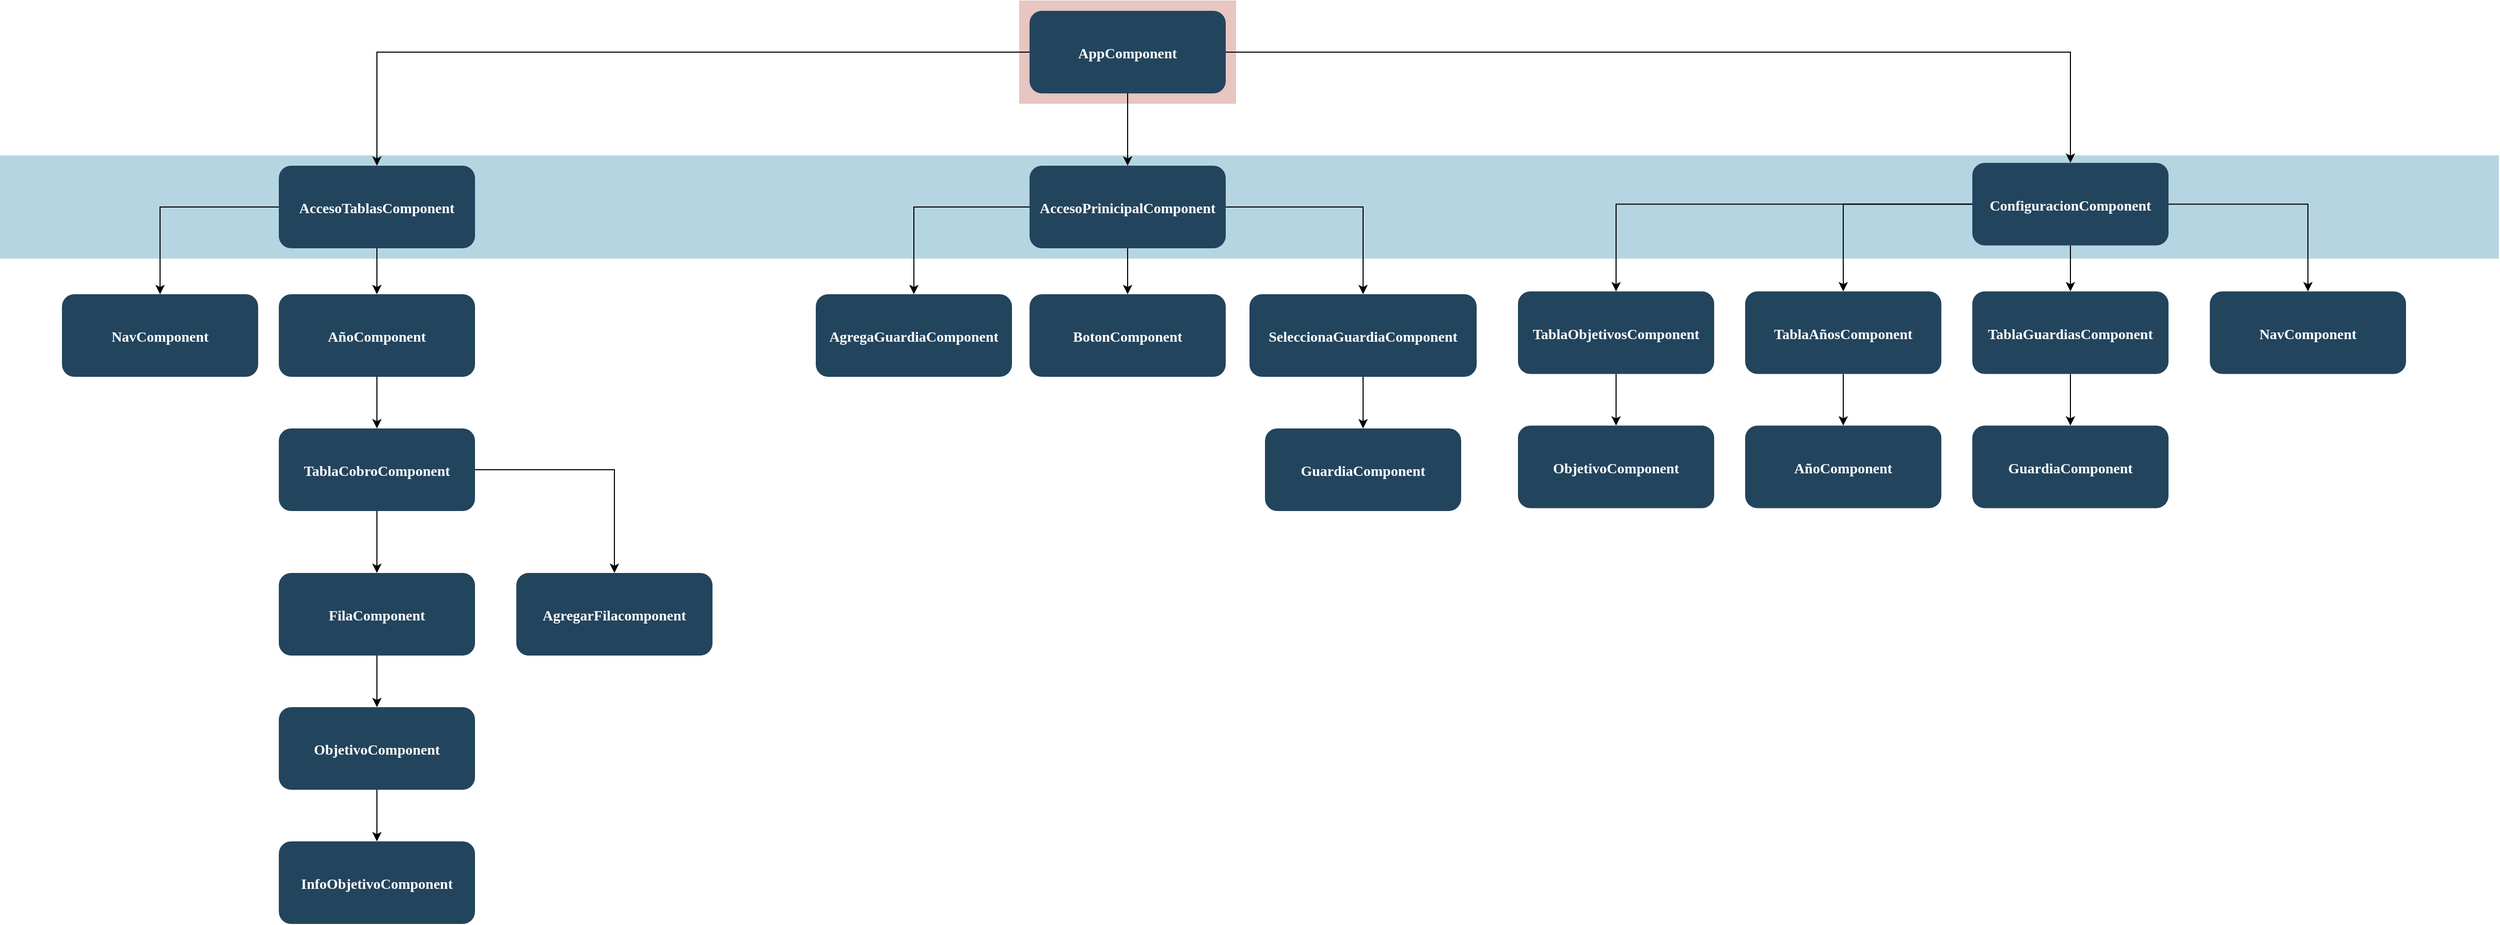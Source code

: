 <mxfile version="20.3.0" type="device"><diagram name="Page-1" id="2c0d36ab-eaac-3732-788b-9136903baeff"><mxGraphModel dx="2621.5" dy="553" grid="1" gridSize="10" guides="1" tooltips="1" connect="1" arrows="1" fold="1" page="1" pageScale="1.5" pageWidth="1169" pageHeight="827" background="none" math="0" shadow="0"><root><mxCell id="0"/><mxCell id="1" parent="0"/><mxCell id="123" value="" style="fillColor=#AE4132;strokeColor=none;opacity=30;" parent="1" vertex="1"><mxGeometry x="747" y="175.5" width="210" height="100.0" as="geometry"/></mxCell><mxCell id="122" value="" style="fillColor=#10739E;strokeColor=none;opacity=30;" parent="1" vertex="1"><mxGeometry x="-240" y="325.5" width="2420" height="100" as="geometry"/></mxCell><mxCell id="fIfv4Lzank7sT8iMq0zZ-125" style="edgeStyle=orthogonalEdgeStyle;rounded=0;orthogonalLoop=1;jettySize=auto;html=1;exitX=0.5;exitY=1;exitDx=0;exitDy=0;" parent="1" source="2" target="fIfv4Lzank7sT8iMq0zZ-124" edge="1"><mxGeometry relative="1" as="geometry"/></mxCell><mxCell id="fIfv4Lzank7sT8iMq0zZ-136" style="edgeStyle=orthogonalEdgeStyle;rounded=0;orthogonalLoop=1;jettySize=auto;html=1;exitX=0;exitY=0.5;exitDx=0;exitDy=0;entryX=0.5;entryY=0;entryDx=0;entryDy=0;" parent="1" source="2" target="fIfv4Lzank7sT8iMq0zZ-135" edge="1"><mxGeometry relative="1" as="geometry"/></mxCell><mxCell id="fIfv4Lzank7sT8iMq0zZ-146" style="edgeStyle=orthogonalEdgeStyle;rounded=0;orthogonalLoop=1;jettySize=auto;html=1;exitX=1;exitY=0.5;exitDx=0;exitDy=0;entryX=0.5;entryY=0;entryDx=0;entryDy=0;" parent="1" source="2" target="fIfv4Lzank7sT8iMq0zZ-145" edge="1"><mxGeometry relative="1" as="geometry"/></mxCell><mxCell id="2" value="AppComponent" style="rounded=1;fillColor=#23445D;gradientColor=none;strokeColor=none;fontColor=#FFFFFF;fontStyle=1;fontFamily=Tahoma;fontSize=14" parent="1" vertex="1"><mxGeometry x="757" y="185.5" width="190" height="80" as="geometry"/></mxCell><mxCell id="fIfv4Lzank7sT8iMq0zZ-127" style="edgeStyle=orthogonalEdgeStyle;rounded=0;orthogonalLoop=1;jettySize=auto;html=1;exitX=0.5;exitY=1;exitDx=0;exitDy=0;entryX=0.5;entryY=0;entryDx=0;entryDy=0;" parent="1" source="fIfv4Lzank7sT8iMq0zZ-124" target="fIfv4Lzank7sT8iMq0zZ-126" edge="1"><mxGeometry relative="1" as="geometry"/></mxCell><mxCell id="fIfv4Lzank7sT8iMq0zZ-129" style="edgeStyle=orthogonalEdgeStyle;rounded=0;orthogonalLoop=1;jettySize=auto;html=1;exitX=0;exitY=0.5;exitDx=0;exitDy=0;" parent="1" source="fIfv4Lzank7sT8iMq0zZ-124" target="fIfv4Lzank7sT8iMq0zZ-128" edge="1"><mxGeometry relative="1" as="geometry"/></mxCell><mxCell id="fIfv4Lzank7sT8iMq0zZ-131" style="edgeStyle=orthogonalEdgeStyle;rounded=0;orthogonalLoop=1;jettySize=auto;html=1;exitX=1;exitY=0.5;exitDx=0;exitDy=0;" parent="1" source="fIfv4Lzank7sT8iMq0zZ-124" target="fIfv4Lzank7sT8iMq0zZ-130" edge="1"><mxGeometry relative="1" as="geometry"/></mxCell><mxCell id="fIfv4Lzank7sT8iMq0zZ-124" value="AccesoPrinicipalComponent" style="rounded=1;fillColor=#23445D;gradientColor=none;strokeColor=none;fontColor=#FFFFFF;fontStyle=1;fontFamily=Tahoma;fontSize=14" parent="1" vertex="1"><mxGeometry x="757" y="335.5" width="190" height="80" as="geometry"/></mxCell><mxCell id="fIfv4Lzank7sT8iMq0zZ-126" value="BotonComponent" style="rounded=1;fillColor=#23445D;gradientColor=none;strokeColor=none;fontColor=#FFFFFF;fontStyle=1;fontFamily=Tahoma;fontSize=14" parent="1" vertex="1"><mxGeometry x="757" y="460" width="190" height="80" as="geometry"/></mxCell><mxCell id="fIfv4Lzank7sT8iMq0zZ-128" value="AgregaGuardiaComponent" style="rounded=1;fillColor=#23445D;gradientColor=none;strokeColor=none;fontColor=#FFFFFF;fontStyle=1;fontFamily=Tahoma;fontSize=14" parent="1" vertex="1"><mxGeometry x="550" y="460" width="190" height="80" as="geometry"/></mxCell><mxCell id="fIfv4Lzank7sT8iMq0zZ-133" style="edgeStyle=orthogonalEdgeStyle;rounded=0;orthogonalLoop=1;jettySize=auto;html=1;exitX=0.5;exitY=1;exitDx=0;exitDy=0;entryX=0.5;entryY=0;entryDx=0;entryDy=0;" parent="1" source="fIfv4Lzank7sT8iMq0zZ-130" target="fIfv4Lzank7sT8iMq0zZ-132" edge="1"><mxGeometry relative="1" as="geometry"/></mxCell><mxCell id="fIfv4Lzank7sT8iMq0zZ-130" value="SeleccionaGuardiaComponent" style="rounded=1;fillColor=#23445D;gradientColor=none;strokeColor=none;fontColor=#FFFFFF;fontStyle=1;fontFamily=Tahoma;fontSize=14" parent="1" vertex="1"><mxGeometry x="970" y="460" width="220" height="80" as="geometry"/></mxCell><mxCell id="fIfv4Lzank7sT8iMq0zZ-132" value="GuardiaComponent" style="rounded=1;fillColor=#23445D;gradientColor=none;strokeColor=none;fontColor=#FFFFFF;fontStyle=1;fontFamily=Tahoma;fontSize=14" parent="1" vertex="1"><mxGeometry x="985" y="590" width="190" height="80" as="geometry"/></mxCell><mxCell id="fIfv4Lzank7sT8iMq0zZ-143" style="edgeStyle=orthogonalEdgeStyle;rounded=0;orthogonalLoop=1;jettySize=auto;html=1;exitX=0.5;exitY=1;exitDx=0;exitDy=0;" parent="1" source="fIfv4Lzank7sT8iMq0zZ-135" target="fIfv4Lzank7sT8iMq0zZ-137" edge="1"><mxGeometry relative="1" as="geometry"/></mxCell><mxCell id="fIfv4Lzank7sT8iMq0zZ-144" style="edgeStyle=orthogonalEdgeStyle;rounded=0;orthogonalLoop=1;jettySize=auto;html=1;exitX=0;exitY=0.5;exitDx=0;exitDy=0;entryX=0.5;entryY=0;entryDx=0;entryDy=0;" parent="1" source="fIfv4Lzank7sT8iMq0zZ-135" target="fIfv4Lzank7sT8iMq0zZ-141" edge="1"><mxGeometry relative="1" as="geometry"/></mxCell><mxCell id="fIfv4Lzank7sT8iMq0zZ-135" value="AccesoTablasComponent" style="rounded=1;fillColor=#23445D;gradientColor=none;strokeColor=none;fontColor=#FFFFFF;fontStyle=1;fontFamily=Tahoma;fontSize=14" parent="1" vertex="1"><mxGeometry x="30" y="335.5" width="190" height="80" as="geometry"/></mxCell><mxCell id="fIfv4Lzank7sT8iMq0zZ-140" style="edgeStyle=orthogonalEdgeStyle;rounded=0;orthogonalLoop=1;jettySize=auto;html=1;exitX=0.5;exitY=1;exitDx=0;exitDy=0;entryX=0.5;entryY=0;entryDx=0;entryDy=0;" parent="1" source="fIfv4Lzank7sT8iMq0zZ-137" target="fIfv4Lzank7sT8iMq0zZ-139" edge="1"><mxGeometry relative="1" as="geometry"/></mxCell><mxCell id="fIfv4Lzank7sT8iMq0zZ-137" value="AñoComponent" style="rounded=1;fillColor=#23445D;gradientColor=none;strokeColor=none;fontColor=#FFFFFF;fontStyle=1;fontFamily=Tahoma;fontSize=14" parent="1" vertex="1"><mxGeometry x="30" y="460" width="190" height="80" as="geometry"/></mxCell><mxCell id="O3dGDKjeQ7eMTsrA9Bj2-124" style="edgeStyle=orthogonalEdgeStyle;rounded=0;orthogonalLoop=1;jettySize=auto;html=1;exitX=0.5;exitY=1;exitDx=0;exitDy=0;entryX=0.5;entryY=0;entryDx=0;entryDy=0;" parent="1" source="fIfv4Lzank7sT8iMq0zZ-139" target="O3dGDKjeQ7eMTsrA9Bj2-123" edge="1"><mxGeometry relative="1" as="geometry"/></mxCell><mxCell id="tGO09U8sDz_u-8F6aBhi-124" style="edgeStyle=orthogonalEdgeStyle;rounded=0;orthogonalLoop=1;jettySize=auto;html=1;exitX=1;exitY=0.5;exitDx=0;exitDy=0;entryX=0.5;entryY=0;entryDx=0;entryDy=0;" parent="1" source="fIfv4Lzank7sT8iMq0zZ-139" target="tGO09U8sDz_u-8F6aBhi-123" edge="1"><mxGeometry relative="1" as="geometry"/></mxCell><mxCell id="fIfv4Lzank7sT8iMq0zZ-139" value="TablaCobroComponent" style="rounded=1;fillColor=#23445D;gradientColor=none;strokeColor=none;fontColor=#FFFFFF;fontStyle=1;fontFamily=Tahoma;fontSize=14" parent="1" vertex="1"><mxGeometry x="30" y="590" width="190" height="80" as="geometry"/></mxCell><mxCell id="fIfv4Lzank7sT8iMq0zZ-141" value="NavComponent" style="rounded=1;fillColor=#23445D;gradientColor=none;strokeColor=none;fontColor=#FFFFFF;fontStyle=1;fontFamily=Tahoma;fontSize=14" parent="1" vertex="1"><mxGeometry x="-180" y="460" width="190" height="80" as="geometry"/></mxCell><mxCell id="fIfv4Lzank7sT8iMq0zZ-148" style="edgeStyle=orthogonalEdgeStyle;rounded=0;orthogonalLoop=1;jettySize=auto;html=1;exitX=1;exitY=0.5;exitDx=0;exitDy=0;entryX=0.5;entryY=0;entryDx=0;entryDy=0;" parent="1" source="fIfv4Lzank7sT8iMq0zZ-145" target="fIfv4Lzank7sT8iMq0zZ-147" edge="1"><mxGeometry relative="1" as="geometry"/></mxCell><mxCell id="fIfv4Lzank7sT8iMq0zZ-150" style="edgeStyle=orthogonalEdgeStyle;rounded=0;orthogonalLoop=1;jettySize=auto;html=1;exitX=0.5;exitY=1;exitDx=0;exitDy=0;entryX=0.5;entryY=0;entryDx=0;entryDy=0;" parent="1" source="fIfv4Lzank7sT8iMq0zZ-145" target="fIfv4Lzank7sT8iMq0zZ-149" edge="1"><mxGeometry relative="1" as="geometry"/></mxCell><mxCell id="fIfv4Lzank7sT8iMq0zZ-155" style="edgeStyle=orthogonalEdgeStyle;rounded=0;orthogonalLoop=1;jettySize=auto;html=1;exitX=0;exitY=0.5;exitDx=0;exitDy=0;entryX=0.5;entryY=0;entryDx=0;entryDy=0;" parent="1" source="fIfv4Lzank7sT8iMq0zZ-145" target="fIfv4Lzank7sT8iMq0zZ-154" edge="1"><mxGeometry relative="1" as="geometry"/></mxCell><mxCell id="fIfv4Lzank7sT8iMq0zZ-159" style="edgeStyle=orthogonalEdgeStyle;rounded=0;orthogonalLoop=1;jettySize=auto;html=1;exitX=0;exitY=0.5;exitDx=0;exitDy=0;" parent="1" source="fIfv4Lzank7sT8iMq0zZ-145" target="fIfv4Lzank7sT8iMq0zZ-158" edge="1"><mxGeometry relative="1" as="geometry"/></mxCell><mxCell id="fIfv4Lzank7sT8iMq0zZ-145" value="ConfiguracionComponent" style="rounded=1;fillColor=#23445D;gradientColor=none;strokeColor=none;fontColor=#FFFFFF;fontStyle=1;fontFamily=Tahoma;fontSize=14" parent="1" vertex="1"><mxGeometry x="1670" y="332.75" width="190" height="80" as="geometry"/></mxCell><mxCell id="fIfv4Lzank7sT8iMq0zZ-147" value="NavComponent" style="rounded=1;fillColor=#23445D;gradientColor=none;strokeColor=none;fontColor=#FFFFFF;fontStyle=1;fontFamily=Tahoma;fontSize=14" parent="1" vertex="1"><mxGeometry x="1900" y="457.25" width="190" height="80" as="geometry"/></mxCell><mxCell id="fIfv4Lzank7sT8iMq0zZ-153" style="edgeStyle=orthogonalEdgeStyle;rounded=0;orthogonalLoop=1;jettySize=auto;html=1;exitX=0.5;exitY=1;exitDx=0;exitDy=0;entryX=0.5;entryY=0;entryDx=0;entryDy=0;" parent="1" source="fIfv4Lzank7sT8iMq0zZ-149" target="fIfv4Lzank7sT8iMq0zZ-151" edge="1"><mxGeometry relative="1" as="geometry"/></mxCell><mxCell id="fIfv4Lzank7sT8iMq0zZ-149" value="TablaGuardiasComponent" style="rounded=1;fillColor=#23445D;gradientColor=none;strokeColor=none;fontColor=#FFFFFF;fontStyle=1;fontFamily=Tahoma;fontSize=14" parent="1" vertex="1"><mxGeometry x="1670" y="457.25" width="190" height="80" as="geometry"/></mxCell><mxCell id="fIfv4Lzank7sT8iMq0zZ-151" value="GuardiaComponent" style="rounded=1;fillColor=#23445D;gradientColor=none;strokeColor=none;fontColor=#FFFFFF;fontStyle=1;fontFamily=Tahoma;fontSize=14" parent="1" vertex="1"><mxGeometry x="1670" y="587.25" width="190" height="80" as="geometry"/></mxCell><mxCell id="fIfv4Lzank7sT8iMq0zZ-157" style="edgeStyle=orthogonalEdgeStyle;rounded=0;orthogonalLoop=1;jettySize=auto;html=1;exitX=0.5;exitY=1;exitDx=0;exitDy=0;entryX=0.5;entryY=0;entryDx=0;entryDy=0;" parent="1" source="fIfv4Lzank7sT8iMq0zZ-154" target="fIfv4Lzank7sT8iMq0zZ-156" edge="1"><mxGeometry relative="1" as="geometry"/></mxCell><mxCell id="fIfv4Lzank7sT8iMq0zZ-154" value="TablaAñosComponent" style="rounded=1;fillColor=#23445D;gradientColor=none;strokeColor=none;fontColor=#FFFFFF;fontStyle=1;fontFamily=Tahoma;fontSize=14" parent="1" vertex="1"><mxGeometry x="1450" y="457.25" width="190" height="80" as="geometry"/></mxCell><mxCell id="fIfv4Lzank7sT8iMq0zZ-156" value="AñoComponent" style="rounded=1;fillColor=#23445D;gradientColor=none;strokeColor=none;fontColor=#FFFFFF;fontStyle=1;fontFamily=Tahoma;fontSize=14" parent="1" vertex="1"><mxGeometry x="1450" y="587.25" width="190" height="80" as="geometry"/></mxCell><mxCell id="fIfv4Lzank7sT8iMq0zZ-161" style="edgeStyle=orthogonalEdgeStyle;rounded=0;orthogonalLoop=1;jettySize=auto;html=1;exitX=0.5;exitY=1;exitDx=0;exitDy=0;entryX=0.5;entryY=0;entryDx=0;entryDy=0;" parent="1" source="fIfv4Lzank7sT8iMq0zZ-158" target="fIfv4Lzank7sT8iMq0zZ-160" edge="1"><mxGeometry relative="1" as="geometry"/></mxCell><mxCell id="fIfv4Lzank7sT8iMq0zZ-158" value="TablaObjetivosComponent" style="rounded=1;fillColor=#23445D;gradientColor=none;strokeColor=none;fontColor=#FFFFFF;fontStyle=1;fontFamily=Tahoma;fontSize=14" parent="1" vertex="1"><mxGeometry x="1230" y="457.25" width="190" height="80" as="geometry"/></mxCell><mxCell id="fIfv4Lzank7sT8iMq0zZ-160" value="ObjetivoComponent" style="rounded=1;fillColor=#23445D;gradientColor=none;strokeColor=none;fontColor=#FFFFFF;fontStyle=1;fontFamily=Tahoma;fontSize=14" parent="1" vertex="1"><mxGeometry x="1230" y="587.25" width="190" height="80" as="geometry"/></mxCell><mxCell id="AxwZRoRuCJ7TBcorCrhB-124" style="edgeStyle=orthogonalEdgeStyle;rounded=0;orthogonalLoop=1;jettySize=auto;html=1;exitX=0.5;exitY=1;exitDx=0;exitDy=0;" parent="1" source="F9Ms1EiXZR1kl8bfdyBG-123" target="AxwZRoRuCJ7TBcorCrhB-123" edge="1"><mxGeometry relative="1" as="geometry"/></mxCell><mxCell id="F9Ms1EiXZR1kl8bfdyBG-123" value="ObjetivoComponent" style="rounded=1;fillColor=#23445D;gradientColor=none;strokeColor=none;fontColor=#FFFFFF;fontStyle=1;fontFamily=Tahoma;fontSize=14" parent="1" vertex="1"><mxGeometry x="30" y="860" width="190" height="80" as="geometry"/></mxCell><mxCell id="O3dGDKjeQ7eMTsrA9Bj2-125" style="edgeStyle=orthogonalEdgeStyle;rounded=0;orthogonalLoop=1;jettySize=auto;html=1;exitX=0.5;exitY=1;exitDx=0;exitDy=0;entryX=0.5;entryY=0;entryDx=0;entryDy=0;" parent="1" source="O3dGDKjeQ7eMTsrA9Bj2-123" target="F9Ms1EiXZR1kl8bfdyBG-123" edge="1"><mxGeometry relative="1" as="geometry"/></mxCell><mxCell id="O3dGDKjeQ7eMTsrA9Bj2-123" value="FilaComponent" style="rounded=1;fillColor=#23445D;gradientColor=none;strokeColor=none;fontColor=#FFFFFF;fontStyle=1;fontFamily=Tahoma;fontSize=14" parent="1" vertex="1"><mxGeometry x="30" y="730" width="190" height="80" as="geometry"/></mxCell><mxCell id="AxwZRoRuCJ7TBcorCrhB-123" value="InfoObjetivoComponent" style="rounded=1;fillColor=#23445D;gradientColor=none;strokeColor=none;fontColor=#FFFFFF;fontStyle=1;fontFamily=Tahoma;fontSize=14" parent="1" vertex="1"><mxGeometry x="30" y="990" width="190" height="80" as="geometry"/></mxCell><mxCell id="tGO09U8sDz_u-8F6aBhi-123" value="AgregarFilacomponent" style="rounded=1;fillColor=#23445D;gradientColor=none;strokeColor=none;fontColor=#FFFFFF;fontStyle=1;fontFamily=Tahoma;fontSize=14" parent="1" vertex="1"><mxGeometry x="260" y="730" width="190" height="80" as="geometry"/></mxCell></root></mxGraphModel></diagram></mxfile>